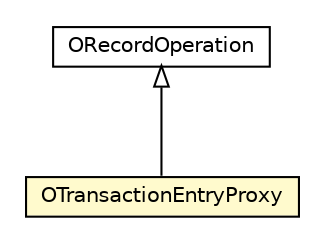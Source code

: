 #!/usr/local/bin/dot
#
# Class diagram 
# Generated by UMLGraph version R5_6-24-gf6e263 (http://www.umlgraph.org/)
#

digraph G {
	edge [fontname="Helvetica",fontsize=10,labelfontname="Helvetica",labelfontsize=10];
	node [fontname="Helvetica",fontsize=10,shape=plaintext];
	nodesep=0.25;
	ranksep=0.5;
	// com.orientechnologies.orient.core.db.record.ORecordOperation
	c4208860 [label=<<table title="com.orientechnologies.orient.core.db.record.ORecordOperation" border="0" cellborder="1" cellspacing="0" cellpadding="2" port="p" href="../../core/db/record/ORecordOperation.html">
		<tr><td><table border="0" cellspacing="0" cellpadding="1">
<tr><td align="center" balign="center"> ORecordOperation </td></tr>
		</table></td></tr>
		</table>>, URL="../../core/db/record/ORecordOperation.html", fontname="Helvetica", fontcolor="black", fontsize=10.0];
	// com.orientechnologies.orient.server.tx.OTransactionEntryProxy
	c4210368 [label=<<table title="com.orientechnologies.orient.server.tx.OTransactionEntryProxy" border="0" cellborder="1" cellspacing="0" cellpadding="2" port="p" bgcolor="lemonChiffon" href="./OTransactionEntryProxy.html">
		<tr><td><table border="0" cellspacing="0" cellpadding="1">
<tr><td align="center" balign="center"> OTransactionEntryProxy </td></tr>
		</table></td></tr>
		</table>>, URL="./OTransactionEntryProxy.html", fontname="Helvetica", fontcolor="black", fontsize=10.0];
	//com.orientechnologies.orient.server.tx.OTransactionEntryProxy extends com.orientechnologies.orient.core.db.record.ORecordOperation
	c4208860:p -> c4210368:p [dir=back,arrowtail=empty];
}


